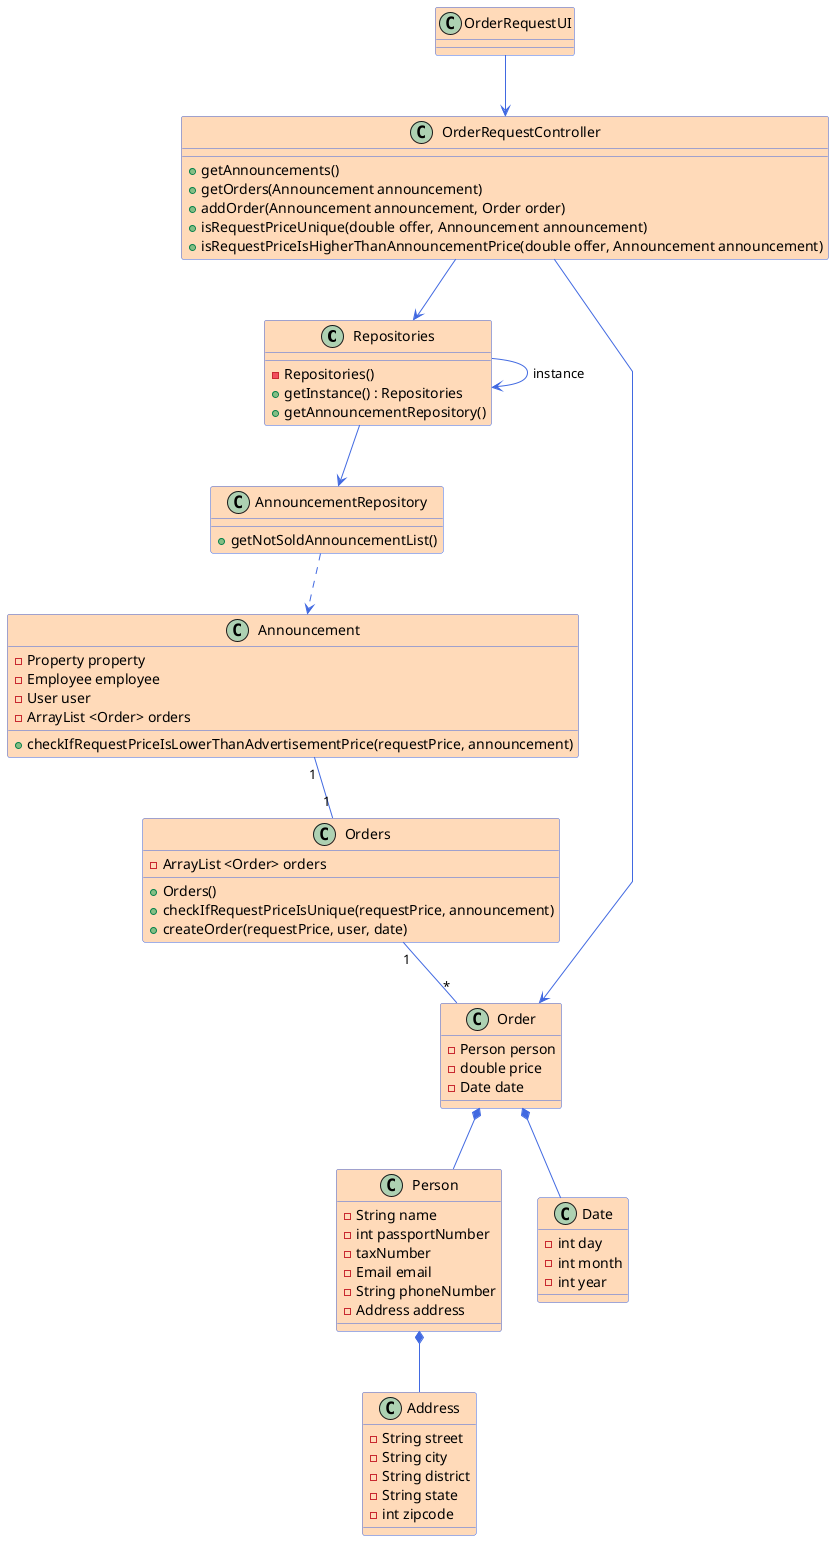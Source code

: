 @startuml
'skinparam monochrome true
skinparam packageStyle rectangle
skinparam shadowing false
skinparam linetype polyline
'skinparam linetype orto

'skinparam classAttributeIconSize 0
'---------File styling---------
skinparam class {
    BackgroundColor PeachPuff
    ArrowColor RoyalBlue
    BorderColor RoyalBlue
}
'left to right direction
'User interface'

class Repositories{
    -Repositories()
    +getInstance() : Repositories
    +getAnnouncementRepository()
    
}
class OrderRequestUI{
    
}
class OrderRequestController{
    +getAnnouncements()
    +getOrders(Announcement announcement)
    +addOrder(Announcement announcement, Order order)
    +isRequestPriceUnique(double offer, Announcement announcement)
    +isRequestPriceIsHigherThanAnnouncementPrice(double offer, Announcement announcement)
}
class Order{
    - Person person
    - double price
    - Date date
}
class Person{
    - String name
    - int passportNumber
    - taxNumber
    - Email email
    - String phoneNumber
    - Address address
}
class Address{
    - String street 
    - String city
    - String district
    - String state
    - int zipcode
}
class Announcement {
    - Property property
    - Employee employee
    - User user
    - ArrayList <Order> orders
    +checkIfRequestPriceIsLowerThanAdvertisementPrice(requestPrice, announcement)
}
class Orders{
    -ArrayList <Order> orders
    +Orders()
    +checkIfRequestPriceIsUnique(requestPrice, announcement)
    + createOrder(requestPrice, user, date)

}
class Date{
    - int day
    - int month
    - int year
}
class AnnouncementRepository{
    +getNotSoldAnnouncementList()
}
'User Interface
OrderRequestUI --> OrderRequestController

'Controller
OrderRequestController --> Repositories
OrderRequestController --> Order

'Repositories
Repositories --> Repositories : instance
Repositories --> AnnouncementRepository

'Order
AnnouncementRepository ..> Announcement
Order *-- Person
Order *-- Date
Announcement "1"-- "1" Orders

Orders "1" -- "*" Order
'Person
Person *-- Address


@enduml